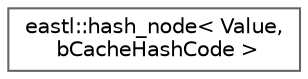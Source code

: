 digraph "类继承关系图"
{
 // LATEX_PDF_SIZE
  bgcolor="transparent";
  edge [fontname=Helvetica,fontsize=10,labelfontname=Helvetica,labelfontsize=10];
  node [fontname=Helvetica,fontsize=10,shape=box,height=0.2,width=0.4];
  rankdir="LR";
  Node0 [id="Node000000",label="eastl::hash_node\< Value,\l bCacheHashCode \>",height=0.2,width=0.4,color="grey40", fillcolor="white", style="filled",URL="$structeastl_1_1hash__node.html",tooltip=" "];
}
